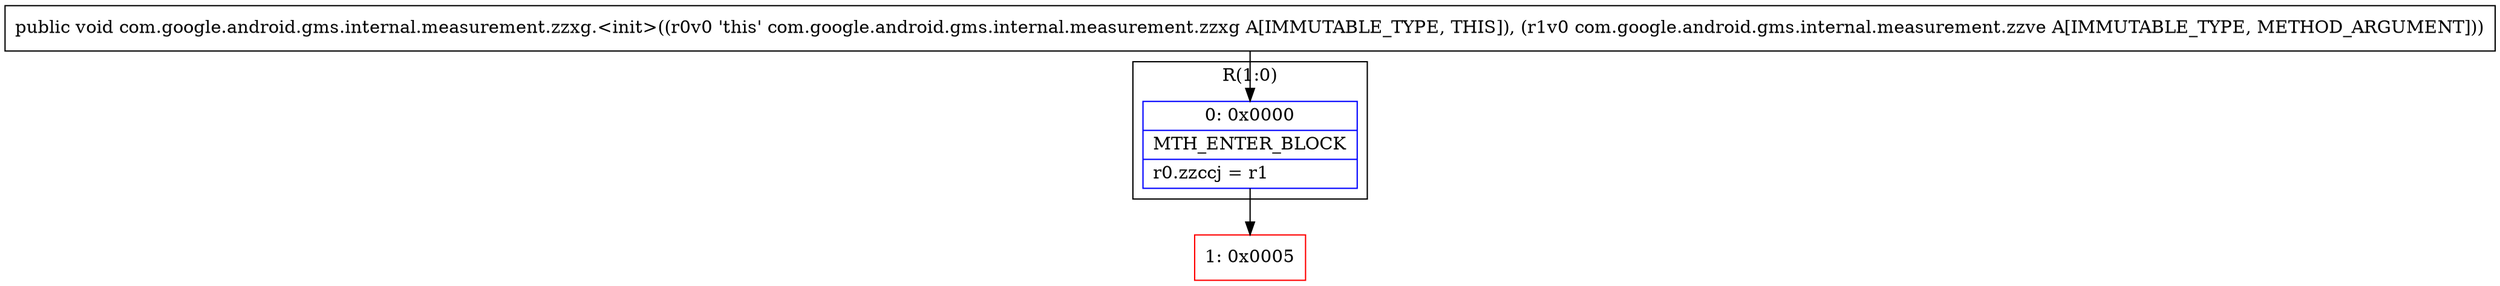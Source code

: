 digraph "CFG forcom.google.android.gms.internal.measurement.zzxg.\<init\>(Lcom\/google\/android\/gms\/internal\/measurement\/zzve;)V" {
subgraph cluster_Region_1086469888 {
label = "R(1:0)";
node [shape=record,color=blue];
Node_0 [shape=record,label="{0\:\ 0x0000|MTH_ENTER_BLOCK\l|r0.zzccj = r1\l}"];
}
Node_1 [shape=record,color=red,label="{1\:\ 0x0005}"];
MethodNode[shape=record,label="{public void com.google.android.gms.internal.measurement.zzxg.\<init\>((r0v0 'this' com.google.android.gms.internal.measurement.zzxg A[IMMUTABLE_TYPE, THIS]), (r1v0 com.google.android.gms.internal.measurement.zzve A[IMMUTABLE_TYPE, METHOD_ARGUMENT])) }"];
MethodNode -> Node_0;
Node_0 -> Node_1;
}

